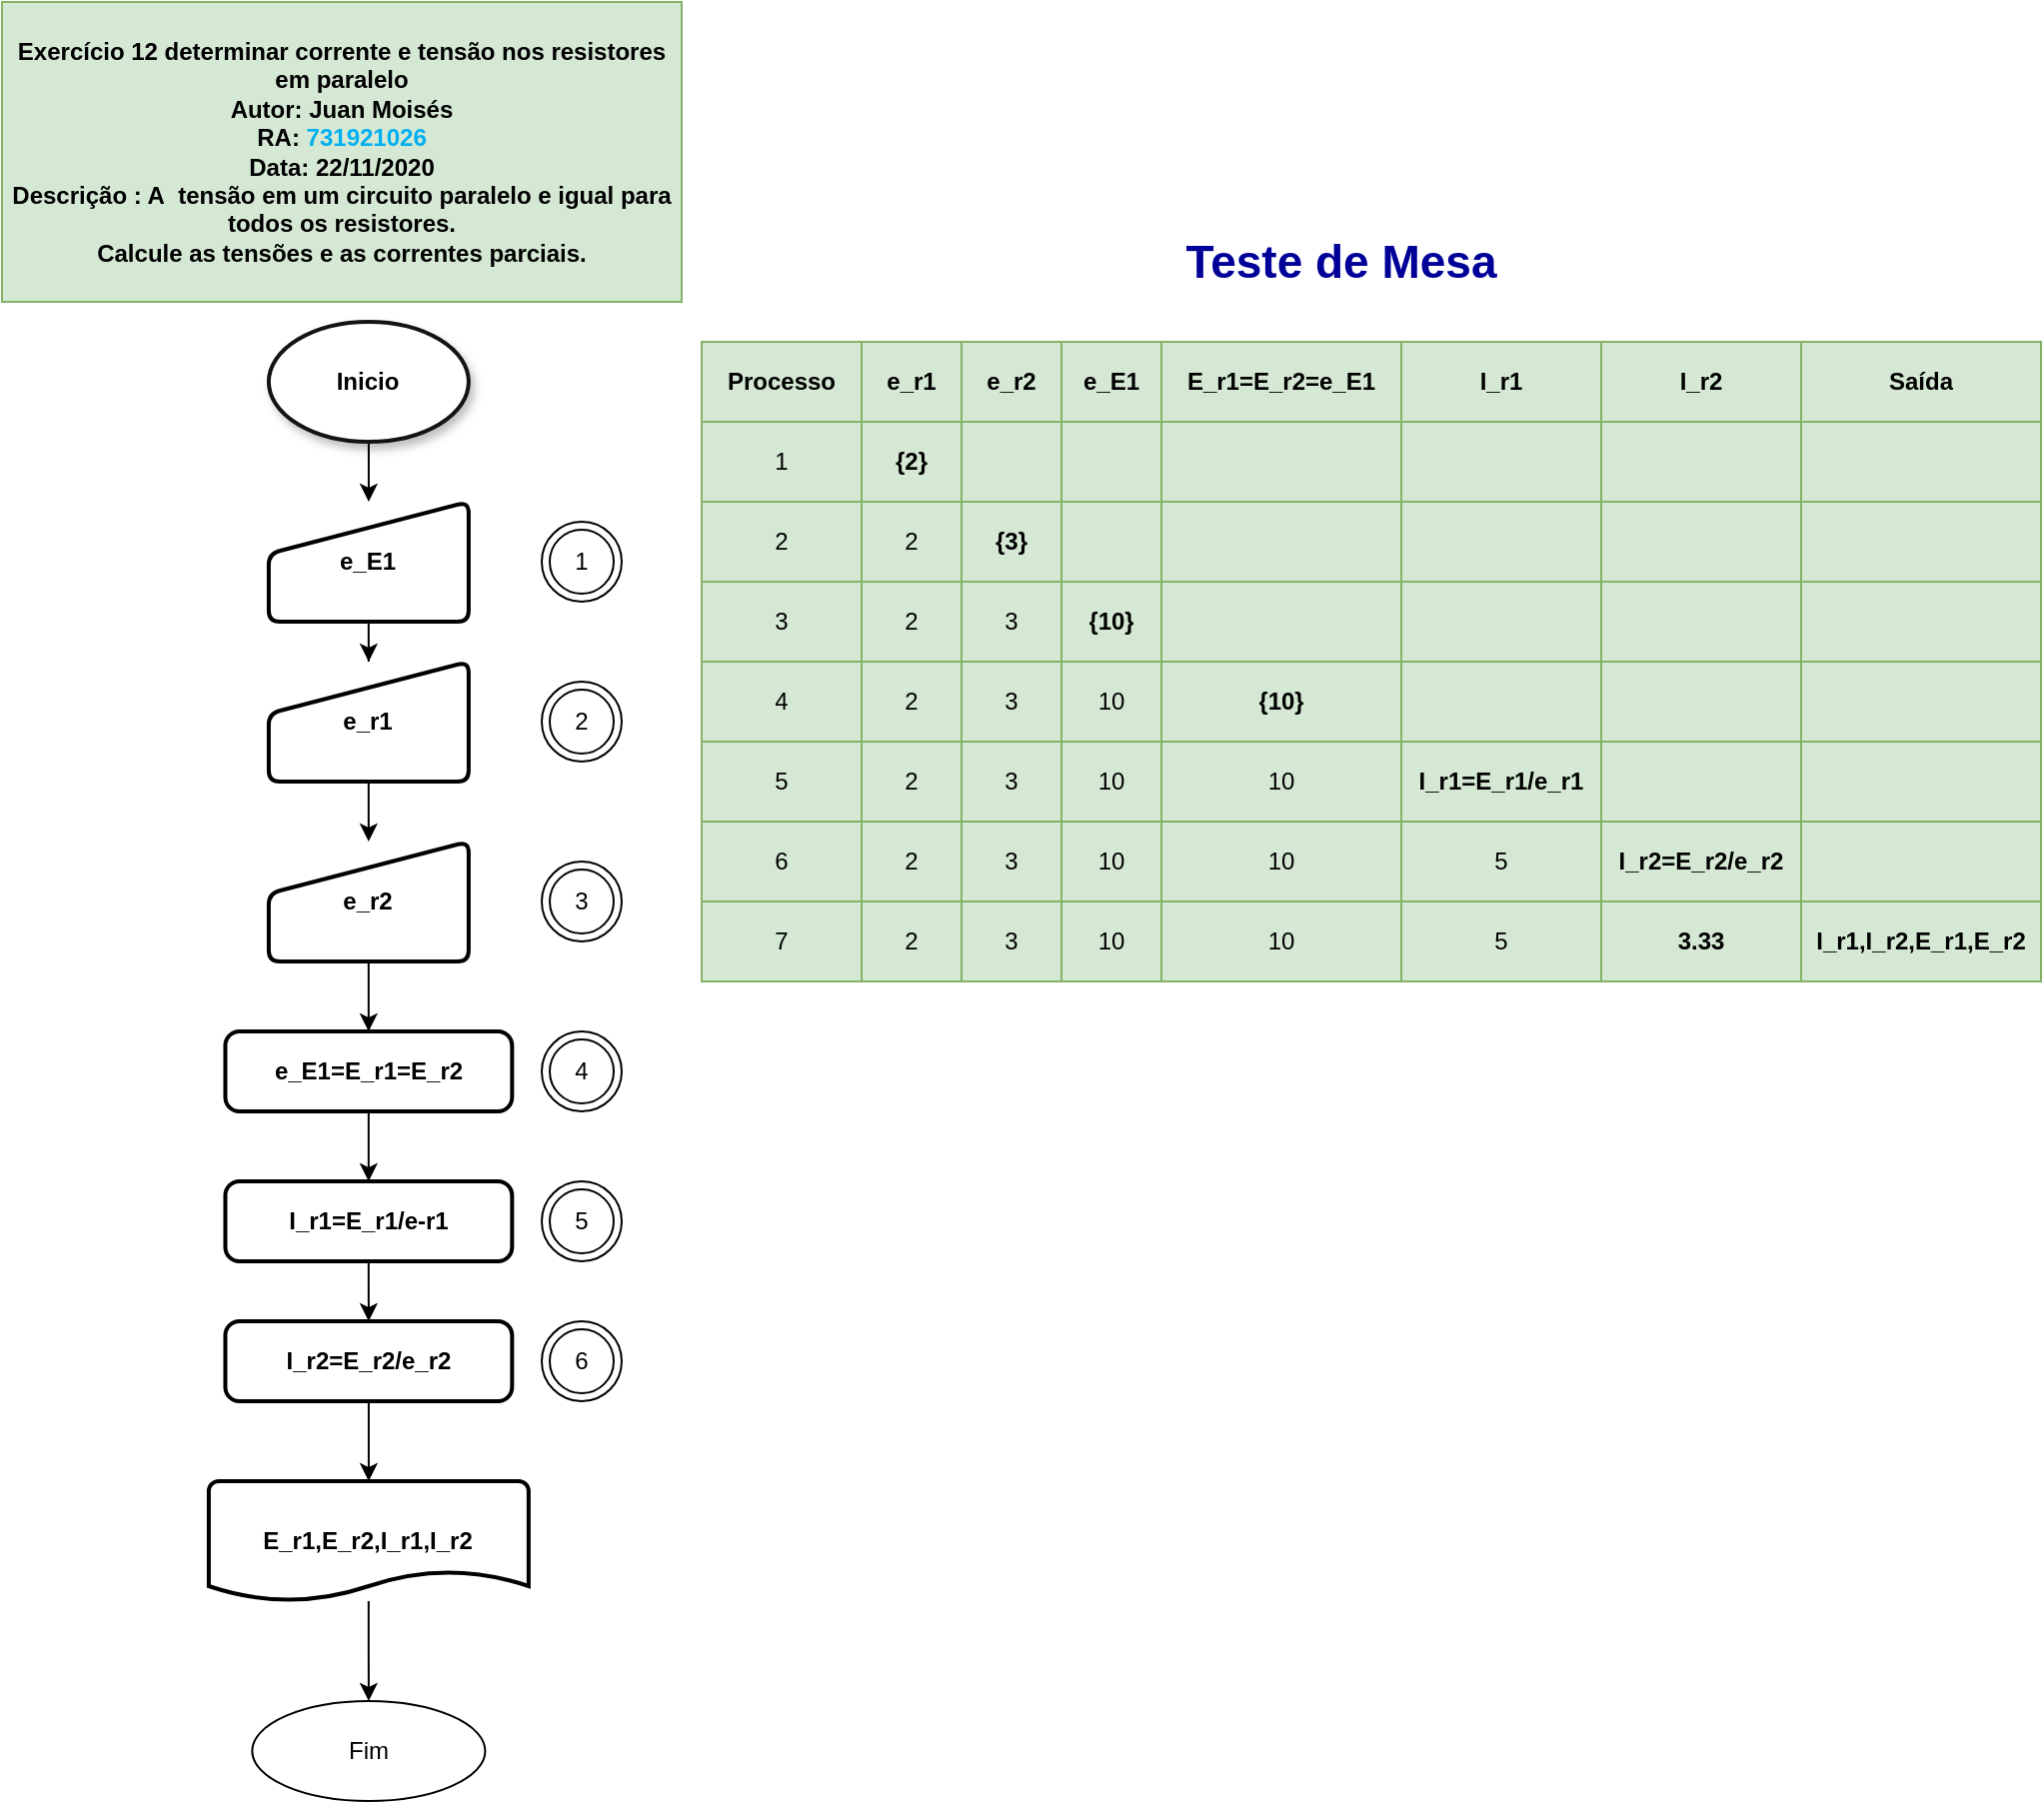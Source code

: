 <mxfile version="13.10.0" type="device"><diagram id="-6XYK5tT2vSQ0VzhzRom" name="Página-1"><mxGraphModel dx="1019" dy="562" grid="1" gridSize="10" guides="1" tooltips="1" connect="1" arrows="1" fold="1" page="1" pageScale="1" pageWidth="827" pageHeight="1169" math="0" shadow="0"><root><mxCell id="0"/><mxCell id="1" parent="0"/><mxCell id="aAwCayTCrIzlKERKmkv0-1" value="Exercício 12 determinar corrente e tensão nos resistores em paralelo&lt;br&gt;Autor: Juan Moisés&lt;br&gt;RA:&amp;nbsp;&lt;b&gt;&lt;span style=&quot;font-size: 9.0pt ; line-height: 107% ; font-family: &amp;#34;calibri&amp;#34; , sans-serif ; color: #00b0f0&quot;&gt;731921026&lt;/span&gt;&lt;/b&gt;&lt;br&gt;Data: 22/11/2020&lt;br&gt;Descrição : A&amp;nbsp; tensão em um circuito paralelo e igual para todos os resistores.&lt;br&gt;Calcule as tensões e as correntes parciais." style="text;html=1;strokeColor=#82b366;fillColor=#d5e8d4;align=center;verticalAlign=middle;whiteSpace=wrap;rounded=0;fontStyle=1;" parent="1" vertex="1"><mxGeometry x="10" y="30" width="340" height="150" as="geometry"/></mxCell><mxCell id="aAwCayTCrIzlKERKmkv0-2" value="" style="shape=table;html=1;whiteSpace=wrap;startSize=0;container=1;collapsible=0;childLayout=tableLayout;fillColor=#d5e8d4;strokeColor=#82b366;" parent="1" vertex="1"><mxGeometry x="360" y="200" width="670" height="320" as="geometry"/></mxCell><mxCell id="aAwCayTCrIzlKERKmkv0-3" value="" style="shape=partialRectangle;html=1;whiteSpace=wrap;collapsible=0;dropTarget=0;pointerEvents=0;fillColor=none;top=0;left=0;bottom=0;right=0;points=[[0,0.5],[1,0.5]];portConstraint=eastwest;" parent="aAwCayTCrIzlKERKmkv0-2" vertex="1"><mxGeometry width="670" height="40" as="geometry"/></mxCell><mxCell id="aAwCayTCrIzlKERKmkv0-4" value="Processo" style="shape=partialRectangle;html=1;whiteSpace=wrap;connectable=0;overflow=hidden;fillColor=none;top=0;left=0;bottom=0;right=0;fontStyle=1" parent="aAwCayTCrIzlKERKmkv0-3" vertex="1"><mxGeometry width="80" height="40" as="geometry"/></mxCell><mxCell id="aAwCayTCrIzlKERKmkv0-5" value="e_r1" style="shape=partialRectangle;html=1;whiteSpace=wrap;connectable=0;overflow=hidden;fillColor=none;top=0;left=0;bottom=0;right=0;fontStyle=1" parent="aAwCayTCrIzlKERKmkv0-3" vertex="1"><mxGeometry x="80" width="50" height="40" as="geometry"/></mxCell><mxCell id="aAwCayTCrIzlKERKmkv0-6" value="e_r2" style="shape=partialRectangle;html=1;whiteSpace=wrap;connectable=0;overflow=hidden;fillColor=none;top=0;left=0;bottom=0;right=0;fontStyle=1" parent="aAwCayTCrIzlKERKmkv0-3" vertex="1"><mxGeometry x="130" width="50" height="40" as="geometry"/></mxCell><mxCell id="aAwCayTCrIzlKERKmkv0-7" value="e_E1" style="shape=partialRectangle;html=1;whiteSpace=wrap;connectable=0;overflow=hidden;fillColor=none;top=0;left=0;bottom=0;right=0;fontStyle=1" parent="aAwCayTCrIzlKERKmkv0-3" vertex="1"><mxGeometry x="180" width="50" height="40" as="geometry"/></mxCell><mxCell id="aAwCayTCrIzlKERKmkv0-9" value="E_r1=E_r2=e_E1" style="shape=partialRectangle;html=1;whiteSpace=wrap;connectable=0;overflow=hidden;fillColor=none;top=0;left=0;bottom=0;right=0;fontStyle=1" parent="aAwCayTCrIzlKERKmkv0-3" vertex="1"><mxGeometry x="230" width="120" height="40" as="geometry"/></mxCell><mxCell id="aAwCayTCrIzlKERKmkv0-11" value="I_r1" style="shape=partialRectangle;html=1;whiteSpace=wrap;connectable=0;overflow=hidden;fillColor=none;top=0;left=0;bottom=0;right=0;fontStyle=1" parent="aAwCayTCrIzlKERKmkv0-3" vertex="1"><mxGeometry x="350" width="100" height="40" as="geometry"/></mxCell><mxCell id="aAwCayTCrIzlKERKmkv0-12" value="I_r2" style="shape=partialRectangle;html=1;whiteSpace=wrap;connectable=0;overflow=hidden;fillColor=none;top=0;left=0;bottom=0;right=0;fontStyle=1" parent="aAwCayTCrIzlKERKmkv0-3" vertex="1"><mxGeometry x="450" width="100" height="40" as="geometry"/></mxCell><mxCell id="aAwCayTCrIzlKERKmkv0-241" value="Saída" style="shape=partialRectangle;html=1;whiteSpace=wrap;connectable=0;overflow=hidden;fillColor=none;top=0;left=0;bottom=0;right=0;fontStyle=1" parent="aAwCayTCrIzlKERKmkv0-3" vertex="1"><mxGeometry x="550" width="120" height="40" as="geometry"/></mxCell><mxCell id="aAwCayTCrIzlKERKmkv0-15" value="" style="shape=partialRectangle;html=1;whiteSpace=wrap;collapsible=0;dropTarget=0;pointerEvents=0;fillColor=none;top=0;left=0;bottom=0;right=0;points=[[0,0.5],[1,0.5]];portConstraint=eastwest;" parent="aAwCayTCrIzlKERKmkv0-2" vertex="1"><mxGeometry y="40" width="670" height="40" as="geometry"/></mxCell><mxCell id="aAwCayTCrIzlKERKmkv0-16" value="1" style="shape=partialRectangle;html=1;whiteSpace=wrap;connectable=0;overflow=hidden;fillColor=none;top=0;left=0;bottom=0;right=0;" parent="aAwCayTCrIzlKERKmkv0-15" vertex="1"><mxGeometry width="80" height="40" as="geometry"/></mxCell><mxCell id="aAwCayTCrIzlKERKmkv0-17" value="&lt;b&gt;{2}&lt;/b&gt;" style="shape=partialRectangle;html=1;whiteSpace=wrap;connectable=0;overflow=hidden;fillColor=none;top=0;left=0;bottom=0;right=0;" parent="aAwCayTCrIzlKERKmkv0-15" vertex="1"><mxGeometry x="80" width="50" height="40" as="geometry"/></mxCell><mxCell id="aAwCayTCrIzlKERKmkv0-18" value="" style="shape=partialRectangle;html=1;whiteSpace=wrap;connectable=0;overflow=hidden;fillColor=none;top=0;left=0;bottom=0;right=0;" parent="aAwCayTCrIzlKERKmkv0-15" vertex="1"><mxGeometry x="130" width="50" height="40" as="geometry"/></mxCell><mxCell id="aAwCayTCrIzlKERKmkv0-19" value="" style="shape=partialRectangle;html=1;whiteSpace=wrap;connectable=0;overflow=hidden;fillColor=none;top=0;left=0;bottom=0;right=0;" parent="aAwCayTCrIzlKERKmkv0-15" vertex="1"><mxGeometry x="180" width="50" height="40" as="geometry"/></mxCell><mxCell id="aAwCayTCrIzlKERKmkv0-21" style="shape=partialRectangle;html=1;whiteSpace=wrap;connectable=0;overflow=hidden;fillColor=none;top=0;left=0;bottom=0;right=0;" parent="aAwCayTCrIzlKERKmkv0-15" vertex="1"><mxGeometry x="230" width="120" height="40" as="geometry"/></mxCell><mxCell id="aAwCayTCrIzlKERKmkv0-23" style="shape=partialRectangle;html=1;whiteSpace=wrap;connectable=0;overflow=hidden;fillColor=none;top=0;left=0;bottom=0;right=0;" parent="aAwCayTCrIzlKERKmkv0-15" vertex="1"><mxGeometry x="350" width="100" height="40" as="geometry"/></mxCell><mxCell id="aAwCayTCrIzlKERKmkv0-24" style="shape=partialRectangle;html=1;whiteSpace=wrap;connectable=0;overflow=hidden;fillColor=none;top=0;left=0;bottom=0;right=0;" parent="aAwCayTCrIzlKERKmkv0-15" vertex="1"><mxGeometry x="450" width="100" height="40" as="geometry"/></mxCell><mxCell id="aAwCayTCrIzlKERKmkv0-242" style="shape=partialRectangle;html=1;whiteSpace=wrap;connectable=0;overflow=hidden;fillColor=none;top=0;left=0;bottom=0;right=0;" parent="aAwCayTCrIzlKERKmkv0-15" vertex="1"><mxGeometry x="550" width="120" height="40" as="geometry"/></mxCell><mxCell id="aAwCayTCrIzlKERKmkv0-27" style="shape=partialRectangle;html=1;whiteSpace=wrap;collapsible=0;dropTarget=0;pointerEvents=0;fillColor=none;top=0;left=0;bottom=0;right=0;points=[[0,0.5],[1,0.5]];portConstraint=eastwest;" parent="aAwCayTCrIzlKERKmkv0-2" vertex="1"><mxGeometry y="80" width="670" height="40" as="geometry"/></mxCell><mxCell id="aAwCayTCrIzlKERKmkv0-28" value="2" style="shape=partialRectangle;html=1;whiteSpace=wrap;connectable=0;overflow=hidden;fillColor=none;top=0;left=0;bottom=0;right=0;" parent="aAwCayTCrIzlKERKmkv0-27" vertex="1"><mxGeometry width="80" height="40" as="geometry"/></mxCell><mxCell id="aAwCayTCrIzlKERKmkv0-29" value="2" style="shape=partialRectangle;html=1;whiteSpace=wrap;connectable=0;overflow=hidden;fillColor=none;top=0;left=0;bottom=0;right=0;" parent="aAwCayTCrIzlKERKmkv0-27" vertex="1"><mxGeometry x="80" width="50" height="40" as="geometry"/></mxCell><mxCell id="aAwCayTCrIzlKERKmkv0-30" value="&lt;b&gt;{3}&lt;/b&gt;" style="shape=partialRectangle;html=1;whiteSpace=wrap;connectable=0;overflow=hidden;fillColor=none;top=0;left=0;bottom=0;right=0;" parent="aAwCayTCrIzlKERKmkv0-27" vertex="1"><mxGeometry x="130" width="50" height="40" as="geometry"/></mxCell><mxCell id="aAwCayTCrIzlKERKmkv0-31" style="shape=partialRectangle;html=1;whiteSpace=wrap;connectable=0;overflow=hidden;fillColor=none;top=0;left=0;bottom=0;right=0;" parent="aAwCayTCrIzlKERKmkv0-27" vertex="1"><mxGeometry x="180" width="50" height="40" as="geometry"/></mxCell><mxCell id="aAwCayTCrIzlKERKmkv0-33" style="shape=partialRectangle;html=1;whiteSpace=wrap;connectable=0;overflow=hidden;fillColor=none;top=0;left=0;bottom=0;right=0;" parent="aAwCayTCrIzlKERKmkv0-27" vertex="1"><mxGeometry x="230" width="120" height="40" as="geometry"/></mxCell><mxCell id="aAwCayTCrIzlKERKmkv0-35" style="shape=partialRectangle;html=1;whiteSpace=wrap;connectable=0;overflow=hidden;fillColor=none;top=0;left=0;bottom=0;right=0;" parent="aAwCayTCrIzlKERKmkv0-27" vertex="1"><mxGeometry x="350" width="100" height="40" as="geometry"/></mxCell><mxCell id="aAwCayTCrIzlKERKmkv0-36" style="shape=partialRectangle;html=1;whiteSpace=wrap;connectable=0;overflow=hidden;fillColor=none;top=0;left=0;bottom=0;right=0;" parent="aAwCayTCrIzlKERKmkv0-27" vertex="1"><mxGeometry x="450" width="100" height="40" as="geometry"/></mxCell><mxCell id="aAwCayTCrIzlKERKmkv0-243" style="shape=partialRectangle;html=1;whiteSpace=wrap;connectable=0;overflow=hidden;fillColor=none;top=0;left=0;bottom=0;right=0;" parent="aAwCayTCrIzlKERKmkv0-27" vertex="1"><mxGeometry x="550" width="120" height="40" as="geometry"/></mxCell><mxCell id="aAwCayTCrIzlKERKmkv0-39" style="shape=partialRectangle;html=1;whiteSpace=wrap;collapsible=0;dropTarget=0;pointerEvents=0;fillColor=none;top=0;left=0;bottom=0;right=0;points=[[0,0.5],[1,0.5]];portConstraint=eastwest;" parent="aAwCayTCrIzlKERKmkv0-2" vertex="1"><mxGeometry y="120" width="670" height="40" as="geometry"/></mxCell><mxCell id="aAwCayTCrIzlKERKmkv0-40" value="3" style="shape=partialRectangle;html=1;whiteSpace=wrap;connectable=0;overflow=hidden;fillColor=none;top=0;left=0;bottom=0;right=0;" parent="aAwCayTCrIzlKERKmkv0-39" vertex="1"><mxGeometry width="80" height="40" as="geometry"/></mxCell><mxCell id="aAwCayTCrIzlKERKmkv0-41" value="2" style="shape=partialRectangle;html=1;whiteSpace=wrap;connectable=0;overflow=hidden;fillColor=none;top=0;left=0;bottom=0;right=0;" parent="aAwCayTCrIzlKERKmkv0-39" vertex="1"><mxGeometry x="80" width="50" height="40" as="geometry"/></mxCell><mxCell id="aAwCayTCrIzlKERKmkv0-42" value="3" style="shape=partialRectangle;html=1;whiteSpace=wrap;connectable=0;overflow=hidden;fillColor=none;top=0;left=0;bottom=0;right=0;" parent="aAwCayTCrIzlKERKmkv0-39" vertex="1"><mxGeometry x="130" width="50" height="40" as="geometry"/></mxCell><mxCell id="aAwCayTCrIzlKERKmkv0-43" value="{10}" style="shape=partialRectangle;html=1;whiteSpace=wrap;connectable=0;overflow=hidden;fillColor=none;top=0;left=0;bottom=0;right=0;fontStyle=1" parent="aAwCayTCrIzlKERKmkv0-39" vertex="1"><mxGeometry x="180" width="50" height="40" as="geometry"/></mxCell><mxCell id="aAwCayTCrIzlKERKmkv0-45" style="shape=partialRectangle;html=1;whiteSpace=wrap;connectable=0;overflow=hidden;fillColor=none;top=0;left=0;bottom=0;right=0;fontStyle=1" parent="aAwCayTCrIzlKERKmkv0-39" vertex="1"><mxGeometry x="230" width="120" height="40" as="geometry"/></mxCell><mxCell id="aAwCayTCrIzlKERKmkv0-47" style="shape=partialRectangle;html=1;whiteSpace=wrap;connectable=0;overflow=hidden;fillColor=none;top=0;left=0;bottom=0;right=0;fontStyle=1" parent="aAwCayTCrIzlKERKmkv0-39" vertex="1"><mxGeometry x="350" width="100" height="40" as="geometry"/></mxCell><mxCell id="aAwCayTCrIzlKERKmkv0-48" style="shape=partialRectangle;html=1;whiteSpace=wrap;connectable=0;overflow=hidden;fillColor=none;top=0;left=0;bottom=0;right=0;fontStyle=1" parent="aAwCayTCrIzlKERKmkv0-39" vertex="1"><mxGeometry x="450" width="100" height="40" as="geometry"/></mxCell><mxCell id="aAwCayTCrIzlKERKmkv0-244" style="shape=partialRectangle;html=1;whiteSpace=wrap;connectable=0;overflow=hidden;fillColor=none;top=0;left=0;bottom=0;right=0;fontStyle=1" parent="aAwCayTCrIzlKERKmkv0-39" vertex="1"><mxGeometry x="550" width="120" height="40" as="geometry"/></mxCell><mxCell id="aAwCayTCrIzlKERKmkv0-51" style="shape=partialRectangle;html=1;whiteSpace=wrap;collapsible=0;dropTarget=0;pointerEvents=0;fillColor=none;top=0;left=0;bottom=0;right=0;points=[[0,0.5],[1,0.5]];portConstraint=eastwest;" parent="aAwCayTCrIzlKERKmkv0-2" vertex="1"><mxGeometry y="160" width="670" height="40" as="geometry"/></mxCell><mxCell id="aAwCayTCrIzlKERKmkv0-52" value="4" style="shape=partialRectangle;html=1;whiteSpace=wrap;connectable=0;overflow=hidden;fillColor=none;top=0;left=0;bottom=0;right=0;" parent="aAwCayTCrIzlKERKmkv0-51" vertex="1"><mxGeometry width="80" height="40" as="geometry"/></mxCell><mxCell id="aAwCayTCrIzlKERKmkv0-53" value="2" style="shape=partialRectangle;html=1;whiteSpace=wrap;connectable=0;overflow=hidden;fillColor=none;top=0;left=0;bottom=0;right=0;" parent="aAwCayTCrIzlKERKmkv0-51" vertex="1"><mxGeometry x="80" width="50" height="40" as="geometry"/></mxCell><mxCell id="aAwCayTCrIzlKERKmkv0-54" value="3" style="shape=partialRectangle;html=1;whiteSpace=wrap;connectable=0;overflow=hidden;fillColor=none;top=0;left=0;bottom=0;right=0;" parent="aAwCayTCrIzlKERKmkv0-51" vertex="1"><mxGeometry x="130" width="50" height="40" as="geometry"/></mxCell><mxCell id="aAwCayTCrIzlKERKmkv0-55" value="&lt;span style=&quot;font-weight: normal&quot;&gt;10&lt;/span&gt;" style="shape=partialRectangle;html=1;whiteSpace=wrap;connectable=0;overflow=hidden;fillColor=none;top=0;left=0;bottom=0;right=0;fontStyle=1" parent="aAwCayTCrIzlKERKmkv0-51" vertex="1"><mxGeometry x="180" width="50" height="40" as="geometry"/></mxCell><mxCell id="aAwCayTCrIzlKERKmkv0-57" value="{10}" style="shape=partialRectangle;html=1;whiteSpace=wrap;connectable=0;overflow=hidden;fillColor=none;top=0;left=0;bottom=0;right=0;fontStyle=1" parent="aAwCayTCrIzlKERKmkv0-51" vertex="1"><mxGeometry x="230" width="120" height="40" as="geometry"/></mxCell><mxCell id="aAwCayTCrIzlKERKmkv0-59" style="shape=partialRectangle;html=1;whiteSpace=wrap;connectable=0;overflow=hidden;fillColor=none;top=0;left=0;bottom=0;right=0;fontStyle=1" parent="aAwCayTCrIzlKERKmkv0-51" vertex="1"><mxGeometry x="350" width="100" height="40" as="geometry"/></mxCell><mxCell id="aAwCayTCrIzlKERKmkv0-60" style="shape=partialRectangle;html=1;whiteSpace=wrap;connectable=0;overflow=hidden;fillColor=none;top=0;left=0;bottom=0;right=0;fontStyle=1" parent="aAwCayTCrIzlKERKmkv0-51" vertex="1"><mxGeometry x="450" width="100" height="40" as="geometry"/></mxCell><mxCell id="aAwCayTCrIzlKERKmkv0-245" style="shape=partialRectangle;html=1;whiteSpace=wrap;connectable=0;overflow=hidden;fillColor=none;top=0;left=0;bottom=0;right=0;fontStyle=1" parent="aAwCayTCrIzlKERKmkv0-51" vertex="1"><mxGeometry x="550" width="120" height="40" as="geometry"/></mxCell><mxCell id="aAwCayTCrIzlKERKmkv0-63" style="shape=partialRectangle;html=1;whiteSpace=wrap;collapsible=0;dropTarget=0;pointerEvents=0;fillColor=none;top=0;left=0;bottom=0;right=0;points=[[0,0.5],[1,0.5]];portConstraint=eastwest;" parent="aAwCayTCrIzlKERKmkv0-2" vertex="1"><mxGeometry y="200" width="670" height="40" as="geometry"/></mxCell><mxCell id="aAwCayTCrIzlKERKmkv0-64" value="5" style="shape=partialRectangle;html=1;whiteSpace=wrap;connectable=0;overflow=hidden;fillColor=none;top=0;left=0;bottom=0;right=0;" parent="aAwCayTCrIzlKERKmkv0-63" vertex="1"><mxGeometry width="80" height="40" as="geometry"/></mxCell><mxCell id="aAwCayTCrIzlKERKmkv0-65" value="2" style="shape=partialRectangle;html=1;whiteSpace=wrap;connectable=0;overflow=hidden;fillColor=none;top=0;left=0;bottom=0;right=0;" parent="aAwCayTCrIzlKERKmkv0-63" vertex="1"><mxGeometry x="80" width="50" height="40" as="geometry"/></mxCell><mxCell id="aAwCayTCrIzlKERKmkv0-66" value="3" style="shape=partialRectangle;html=1;whiteSpace=wrap;connectable=0;overflow=hidden;fillColor=none;top=0;left=0;bottom=0;right=0;" parent="aAwCayTCrIzlKERKmkv0-63" vertex="1"><mxGeometry x="130" width="50" height="40" as="geometry"/></mxCell><mxCell id="aAwCayTCrIzlKERKmkv0-67" value="&lt;span style=&quot;font-weight: normal&quot;&gt;10&lt;/span&gt;" style="shape=partialRectangle;html=1;whiteSpace=wrap;connectable=0;overflow=hidden;fillColor=none;top=0;left=0;bottom=0;right=0;fontStyle=1" parent="aAwCayTCrIzlKERKmkv0-63" vertex="1"><mxGeometry x="180" width="50" height="40" as="geometry"/></mxCell><mxCell id="aAwCayTCrIzlKERKmkv0-69" value="&lt;span style=&quot;font-weight: normal&quot;&gt;10&lt;/span&gt;" style="shape=partialRectangle;html=1;whiteSpace=wrap;connectable=0;overflow=hidden;fillColor=none;top=0;left=0;bottom=0;right=0;fontStyle=1" parent="aAwCayTCrIzlKERKmkv0-63" vertex="1"><mxGeometry x="230" width="120" height="40" as="geometry"/></mxCell><mxCell id="aAwCayTCrIzlKERKmkv0-71" value="I_r1=E_r1/e_r1" style="shape=partialRectangle;html=1;whiteSpace=wrap;connectable=0;overflow=hidden;fillColor=none;top=0;left=0;bottom=0;right=0;fontStyle=1" parent="aAwCayTCrIzlKERKmkv0-63" vertex="1"><mxGeometry x="350" width="100" height="40" as="geometry"/></mxCell><mxCell id="aAwCayTCrIzlKERKmkv0-72" style="shape=partialRectangle;html=1;whiteSpace=wrap;connectable=0;overflow=hidden;fillColor=none;top=0;left=0;bottom=0;right=0;fontStyle=1" parent="aAwCayTCrIzlKERKmkv0-63" vertex="1"><mxGeometry x="450" width="100" height="40" as="geometry"/></mxCell><mxCell id="aAwCayTCrIzlKERKmkv0-246" style="shape=partialRectangle;html=1;whiteSpace=wrap;connectable=0;overflow=hidden;fillColor=none;top=0;left=0;bottom=0;right=0;fontStyle=1" parent="aAwCayTCrIzlKERKmkv0-63" vertex="1"><mxGeometry x="550" width="120" height="40" as="geometry"/></mxCell><mxCell id="aAwCayTCrIzlKERKmkv0-75" style="shape=partialRectangle;html=1;whiteSpace=wrap;collapsible=0;dropTarget=0;pointerEvents=0;fillColor=none;top=0;left=0;bottom=0;right=0;points=[[0,0.5],[1,0.5]];portConstraint=eastwest;" parent="aAwCayTCrIzlKERKmkv0-2" vertex="1"><mxGeometry y="240" width="670" height="40" as="geometry"/></mxCell><mxCell id="aAwCayTCrIzlKERKmkv0-76" value="6" style="shape=partialRectangle;html=1;whiteSpace=wrap;connectable=0;overflow=hidden;fillColor=none;top=0;left=0;bottom=0;right=0;" parent="aAwCayTCrIzlKERKmkv0-75" vertex="1"><mxGeometry width="80" height="40" as="geometry"/></mxCell><mxCell id="aAwCayTCrIzlKERKmkv0-77" value="2" style="shape=partialRectangle;html=1;whiteSpace=wrap;connectable=0;overflow=hidden;fillColor=none;top=0;left=0;bottom=0;right=0;" parent="aAwCayTCrIzlKERKmkv0-75" vertex="1"><mxGeometry x="80" width="50" height="40" as="geometry"/></mxCell><mxCell id="aAwCayTCrIzlKERKmkv0-78" value="3" style="shape=partialRectangle;html=1;whiteSpace=wrap;connectable=0;overflow=hidden;fillColor=none;top=0;left=0;bottom=0;right=0;" parent="aAwCayTCrIzlKERKmkv0-75" vertex="1"><mxGeometry x="130" width="50" height="40" as="geometry"/></mxCell><mxCell id="aAwCayTCrIzlKERKmkv0-79" value="&lt;span style=&quot;font-weight: normal&quot;&gt;10&lt;/span&gt;" style="shape=partialRectangle;html=1;whiteSpace=wrap;connectable=0;overflow=hidden;fillColor=none;top=0;left=0;bottom=0;right=0;fontStyle=1" parent="aAwCayTCrIzlKERKmkv0-75" vertex="1"><mxGeometry x="180" width="50" height="40" as="geometry"/></mxCell><mxCell id="aAwCayTCrIzlKERKmkv0-81" value="&lt;span style=&quot;font-weight: normal&quot;&gt;10&lt;/span&gt;" style="shape=partialRectangle;html=1;whiteSpace=wrap;connectable=0;overflow=hidden;fillColor=none;top=0;left=0;bottom=0;right=0;fontStyle=1" parent="aAwCayTCrIzlKERKmkv0-75" vertex="1"><mxGeometry x="230" width="120" height="40" as="geometry"/></mxCell><mxCell id="aAwCayTCrIzlKERKmkv0-83" value="&lt;span style=&quot;font-weight: normal&quot;&gt;5&lt;/span&gt;" style="shape=partialRectangle;html=1;whiteSpace=wrap;connectable=0;overflow=hidden;fillColor=none;top=0;left=0;bottom=0;right=0;fontStyle=1" parent="aAwCayTCrIzlKERKmkv0-75" vertex="1"><mxGeometry x="350" width="100" height="40" as="geometry"/></mxCell><mxCell id="aAwCayTCrIzlKERKmkv0-84" value="I_r2=E_r2/e_r2" style="shape=partialRectangle;html=1;whiteSpace=wrap;connectable=0;overflow=hidden;fillColor=none;top=0;left=0;bottom=0;right=0;fontStyle=1" parent="aAwCayTCrIzlKERKmkv0-75" vertex="1"><mxGeometry x="450" width="100" height="40" as="geometry"/></mxCell><mxCell id="aAwCayTCrIzlKERKmkv0-247" style="shape=partialRectangle;html=1;whiteSpace=wrap;connectable=0;overflow=hidden;fillColor=none;top=0;left=0;bottom=0;right=0;fontStyle=1" parent="aAwCayTCrIzlKERKmkv0-75" vertex="1"><mxGeometry x="550" width="120" height="40" as="geometry"/></mxCell><mxCell id="aAwCayTCrIzlKERKmkv0-87" style="shape=partialRectangle;html=1;whiteSpace=wrap;collapsible=0;dropTarget=0;pointerEvents=0;fillColor=none;top=0;left=0;bottom=0;right=0;points=[[0,0.5],[1,0.5]];portConstraint=eastwest;" parent="aAwCayTCrIzlKERKmkv0-2" vertex="1"><mxGeometry y="280" width="670" height="40" as="geometry"/></mxCell><mxCell id="aAwCayTCrIzlKERKmkv0-88" value="7" style="shape=partialRectangle;html=1;whiteSpace=wrap;connectable=0;overflow=hidden;fillColor=none;top=0;left=0;bottom=0;right=0;" parent="aAwCayTCrIzlKERKmkv0-87" vertex="1"><mxGeometry width="80" height="40" as="geometry"/></mxCell><mxCell id="aAwCayTCrIzlKERKmkv0-89" value="2" style="shape=partialRectangle;html=1;whiteSpace=wrap;connectable=0;overflow=hidden;fillColor=none;top=0;left=0;bottom=0;right=0;" parent="aAwCayTCrIzlKERKmkv0-87" vertex="1"><mxGeometry x="80" width="50" height="40" as="geometry"/></mxCell><mxCell id="aAwCayTCrIzlKERKmkv0-90" value="3" style="shape=partialRectangle;html=1;whiteSpace=wrap;connectable=0;overflow=hidden;fillColor=none;top=0;left=0;bottom=0;right=0;" parent="aAwCayTCrIzlKERKmkv0-87" vertex="1"><mxGeometry x="130" width="50" height="40" as="geometry"/></mxCell><mxCell id="aAwCayTCrIzlKERKmkv0-91" value="&lt;span style=&quot;font-weight: normal&quot;&gt;10&lt;/span&gt;" style="shape=partialRectangle;html=1;whiteSpace=wrap;connectable=0;overflow=hidden;fillColor=none;top=0;left=0;bottom=0;right=0;fontStyle=1" parent="aAwCayTCrIzlKERKmkv0-87" vertex="1"><mxGeometry x="180" width="50" height="40" as="geometry"/></mxCell><mxCell id="aAwCayTCrIzlKERKmkv0-93" value="&lt;span style=&quot;font-weight: normal&quot;&gt;10&lt;/span&gt;" style="shape=partialRectangle;html=1;whiteSpace=wrap;connectable=0;overflow=hidden;fillColor=none;top=0;left=0;bottom=0;right=0;fontStyle=1" parent="aAwCayTCrIzlKERKmkv0-87" vertex="1"><mxGeometry x="230" width="120" height="40" as="geometry"/></mxCell><mxCell id="aAwCayTCrIzlKERKmkv0-95" value="&lt;span style=&quot;font-weight: normal&quot;&gt;5&lt;/span&gt;" style="shape=partialRectangle;html=1;whiteSpace=wrap;connectable=0;overflow=hidden;fillColor=none;top=0;left=0;bottom=0;right=0;fontStyle=1" parent="aAwCayTCrIzlKERKmkv0-87" vertex="1"><mxGeometry x="350" width="100" height="40" as="geometry"/></mxCell><mxCell id="aAwCayTCrIzlKERKmkv0-96" value="3.33" style="shape=partialRectangle;html=1;whiteSpace=wrap;connectable=0;overflow=hidden;fillColor=none;top=0;left=0;bottom=0;right=0;fontStyle=1" parent="aAwCayTCrIzlKERKmkv0-87" vertex="1"><mxGeometry x="450" width="100" height="40" as="geometry"/></mxCell><mxCell id="aAwCayTCrIzlKERKmkv0-248" value="I_r1,I_r2,E_r1,E_r2" style="shape=partialRectangle;html=1;whiteSpace=wrap;connectable=0;overflow=hidden;fillColor=none;top=0;left=0;bottom=0;right=0;fontStyle=1" parent="aAwCayTCrIzlKERKmkv0-87" vertex="1"><mxGeometry x="550" width="120" height="40" as="geometry"/></mxCell><mxCell id="aAwCayTCrIzlKERKmkv0-135" value="&lt;b&gt;&lt;font color=&quot;#000099&quot; style=&quot;font-size: 23px&quot;&gt;Teste de Mesa&lt;/font&gt;&lt;/b&gt;" style="text;html=1;strokeColor=none;fillColor=none;align=center;verticalAlign=middle;whiteSpace=wrap;rounded=0;shadow=1;fontSize=15;" parent="1" vertex="1"><mxGeometry x="550" y="150" width="260" height="20" as="geometry"/></mxCell><mxCell id="aAwCayTCrIzlKERKmkv0-136" style="edgeStyle=orthogonalEdgeStyle;rounded=0;orthogonalLoop=1;jettySize=auto;html=1;exitX=0.5;exitY=1;exitDx=0;exitDy=0;exitPerimeter=0;entryX=0.5;entryY=0;entryDx=0;entryDy=0;fontStyle=1" parent="1" source="aAwCayTCrIzlKERKmkv0-137" edge="1"><mxGeometry relative="1" as="geometry"><mxPoint x="193.44" y="280" as="targetPoint"/></mxGeometry></mxCell><mxCell id="aAwCayTCrIzlKERKmkv0-137" value="Inicio" style="strokeWidth=2;html=1;shape=mxgraph.flowchart.start_1;whiteSpace=wrap;fillColor=#FFFFFF;strokeColor=#141414;shadow=1;fontStyle=1" parent="1" vertex="1"><mxGeometry x="143.44" y="190" width="100" height="60" as="geometry"/></mxCell><mxCell id="aAwCayTCrIzlKERKmkv0-159" value="" style="edgeStyle=orthogonalEdgeStyle;rounded=0;orthogonalLoop=1;jettySize=auto;html=1;" parent="1" source="aAwCayTCrIzlKERKmkv0-140" target="aAwCayTCrIzlKERKmkv0-146" edge="1"><mxGeometry relative="1" as="geometry"/></mxCell><mxCell id="aAwCayTCrIzlKERKmkv0-140" value="e_r1" style="html=1;strokeWidth=2;shape=manualInput;whiteSpace=wrap;rounded=1;size=26;arcSize=11;fontStyle=1" parent="1" vertex="1"><mxGeometry x="143.44" y="360" width="100" height="60" as="geometry"/></mxCell><mxCell id="aAwCayTCrIzlKERKmkv0-161" value="" style="edgeStyle=orthogonalEdgeStyle;rounded=0;orthogonalLoop=1;jettySize=auto;html=1;" parent="1" source="aAwCayTCrIzlKERKmkv0-142" edge="1"><mxGeometry relative="1" as="geometry"><mxPoint x="193.4" y="620" as="targetPoint"/></mxGeometry></mxCell><mxCell id="aAwCayTCrIzlKERKmkv0-142" value="e_E1=E_r1=E_r2" style="rounded=1;whiteSpace=wrap;html=1;absoluteArcSize=1;arcSize=14;strokeWidth=2;fontStyle=1" parent="1" vertex="1"><mxGeometry x="121.72" y="545" width="143.44" height="40" as="geometry"/></mxCell><mxCell id="aAwCayTCrIzlKERKmkv0-163" value="" style="edgeStyle=orthogonalEdgeStyle;rounded=0;orthogonalLoop=1;jettySize=auto;html=1;" parent="1" source="aAwCayTCrIzlKERKmkv0-144" target="aAwCayTCrIzlKERKmkv0-162" edge="1"><mxGeometry relative="1" as="geometry"/></mxCell><mxCell id="aAwCayTCrIzlKERKmkv0-144" value="E_r1,E_r2,I_r1,I_r2" style="strokeWidth=2;html=1;shape=mxgraph.flowchart.document2;whiteSpace=wrap;size=0.25;fontStyle=1" parent="1" vertex="1"><mxGeometry x="113.44" y="770" width="160" height="60" as="geometry"/></mxCell><mxCell id="aAwCayTCrIzlKERKmkv0-160" value="" style="edgeStyle=orthogonalEdgeStyle;rounded=0;orthogonalLoop=1;jettySize=auto;html=1;" parent="1" source="aAwCayTCrIzlKERKmkv0-146" target="aAwCayTCrIzlKERKmkv0-142" edge="1"><mxGeometry relative="1" as="geometry"/></mxCell><mxCell id="aAwCayTCrIzlKERKmkv0-146" value="&lt;b&gt;e_r2&lt;/b&gt;" style="html=1;strokeWidth=2;shape=manualInput;whiteSpace=wrap;rounded=1;size=26;arcSize=11;" parent="1" vertex="1"><mxGeometry x="143.44" y="450" width="100" height="60" as="geometry"/></mxCell><mxCell id="aAwCayTCrIzlKERKmkv0-147" style="edgeStyle=orthogonalEdgeStyle;rounded=0;orthogonalLoop=1;jettySize=auto;html=1;entryX=0.5;entryY=0;entryDx=0;entryDy=0;" parent="1" source="aAwCayTCrIzlKERKmkv0-148" target="aAwCayTCrIzlKERKmkv0-140" edge="1"><mxGeometry relative="1" as="geometry"/></mxCell><mxCell id="aAwCayTCrIzlKERKmkv0-148" value="e_E1" style="html=1;strokeWidth=2;shape=manualInput;whiteSpace=wrap;rounded=1;size=26;arcSize=11;fontStyle=1" parent="1" vertex="1"><mxGeometry x="143.44" y="280" width="100" height="60" as="geometry"/></mxCell><mxCell id="aAwCayTCrIzlKERKmkv0-155" style="edgeStyle=orthogonalEdgeStyle;rounded=0;orthogonalLoop=1;jettySize=auto;html=1;entryX=0.5;entryY=0;entryDx=0;entryDy=0;" parent="1" source="aAwCayTCrIzlKERKmkv0-156" target="aAwCayTCrIzlKERKmkv0-158" edge="1"><mxGeometry relative="1" as="geometry"/></mxCell><mxCell id="aAwCayTCrIzlKERKmkv0-156" value="I_r1=E_r1/e-r1" style="rounded=1;whiteSpace=wrap;html=1;absoluteArcSize=1;arcSize=14;strokeWidth=2;fontStyle=1" parent="1" vertex="1"><mxGeometry x="121.72" y="620" width="143.44" height="40" as="geometry"/></mxCell><mxCell id="aAwCayTCrIzlKERKmkv0-157" style="edgeStyle=orthogonalEdgeStyle;rounded=0;orthogonalLoop=1;jettySize=auto;html=1;entryX=0.5;entryY=0;entryDx=0;entryDy=0;entryPerimeter=0;" parent="1" source="aAwCayTCrIzlKERKmkv0-158" target="aAwCayTCrIzlKERKmkv0-144" edge="1"><mxGeometry relative="1" as="geometry"/></mxCell><mxCell id="aAwCayTCrIzlKERKmkv0-158" value="I_r2=E_r2/e_r2" style="rounded=1;whiteSpace=wrap;html=1;absoluteArcSize=1;arcSize=14;strokeWidth=2;fontStyle=1" parent="1" vertex="1"><mxGeometry x="121.72" y="690" width="143.44" height="40" as="geometry"/></mxCell><mxCell id="aAwCayTCrIzlKERKmkv0-162" value="Fim" style="ellipse;whiteSpace=wrap;html=1;" parent="1" vertex="1"><mxGeometry x="135.16" y="880" width="116.56" height="50" as="geometry"/></mxCell><mxCell id="aAwCayTCrIzlKERKmkv0-211" value="1" style="ellipse;shape=doubleEllipse;whiteSpace=wrap;html=1;aspect=fixed;" parent="1" vertex="1"><mxGeometry x="280" y="290" width="40" height="40" as="geometry"/></mxCell><mxCell id="aAwCayTCrIzlKERKmkv0-212" value="2" style="ellipse;shape=doubleEllipse;whiteSpace=wrap;html=1;aspect=fixed;" parent="1" vertex="1"><mxGeometry x="280" y="370" width="40" height="40" as="geometry"/></mxCell><mxCell id="aAwCayTCrIzlKERKmkv0-213" value="3" style="ellipse;shape=doubleEllipse;whiteSpace=wrap;html=1;aspect=fixed;" parent="1" vertex="1"><mxGeometry x="280" y="460" width="40" height="40" as="geometry"/></mxCell><mxCell id="aAwCayTCrIzlKERKmkv0-214" value="5" style="ellipse;shape=doubleEllipse;whiteSpace=wrap;html=1;aspect=fixed;" parent="1" vertex="1"><mxGeometry x="280" y="620" width="40" height="40" as="geometry"/></mxCell><mxCell id="aAwCayTCrIzlKERKmkv0-215" value="4" style="ellipse;shape=doubleEllipse;whiteSpace=wrap;html=1;aspect=fixed;" parent="1" vertex="1"><mxGeometry x="280" y="545" width="40" height="40" as="geometry"/></mxCell><mxCell id="aAwCayTCrIzlKERKmkv0-216" value="6" style="ellipse;shape=doubleEllipse;whiteSpace=wrap;html=1;aspect=fixed;" parent="1" vertex="1"><mxGeometry x="280" y="690" width="40" height="40" as="geometry"/></mxCell></root></mxGraphModel></diagram></mxfile>